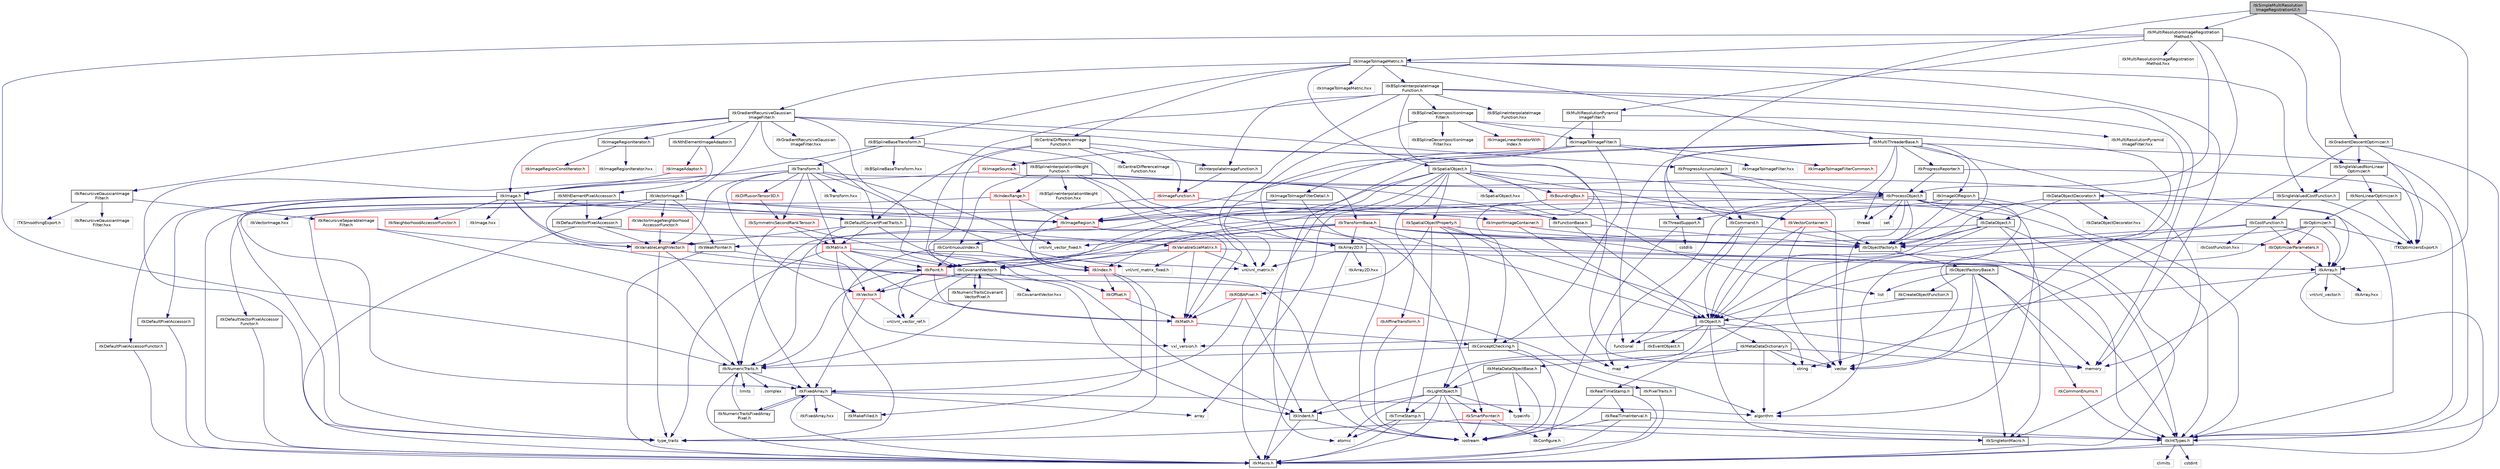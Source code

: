 digraph "itkSimpleMultiResolutionImageRegistrationUI.h"
{
 // LATEX_PDF_SIZE
  edge [fontname="Helvetica",fontsize="10",labelfontname="Helvetica",labelfontsize="10"];
  node [fontname="Helvetica",fontsize="10",shape=record];
  Node1 [label="itkSimpleMultiResolution\lImageRegistrationUI.h",height=0.2,width=0.4,color="black", fillcolor="grey75", style="filled", fontcolor="black",tooltip=" "];
  Node1 -> Node2 [color="midnightblue",fontsize="10",style="solid",fontname="Helvetica"];
  Node2 [label="itkMultiResolutionImageRegistration\lMethod.h",height=0.2,width=0.4,color="black", fillcolor="white", style="filled",URL="$itkMultiResolutionImageRegistrationMethod_8h.html",tooltip=" "];
  Node2 -> Node3 [color="midnightblue",fontsize="10",style="solid",fontname="Helvetica"];
  Node3 [label="itkProcessObject.h",height=0.2,width=0.4,color="black", fillcolor="white", style="filled",URL="$itkProcessObject_8h.html",tooltip=" "];
  Node3 -> Node4 [color="midnightblue",fontsize="10",style="solid",fontname="Helvetica"];
  Node4 [label="itkDataObject.h",height=0.2,width=0.4,color="black", fillcolor="white", style="filled",URL="$itkDataObject_8h.html",tooltip=" "];
  Node4 -> Node5 [color="midnightblue",fontsize="10",style="solid",fontname="Helvetica"];
  Node5 [label="itkObject.h",height=0.2,width=0.4,color="black", fillcolor="white", style="filled",URL="$itkObject_8h.html",tooltip=" "];
  Node5 -> Node6 [color="midnightblue",fontsize="10",style="solid",fontname="Helvetica"];
  Node6 [label="itkLightObject.h",height=0.2,width=0.4,color="black", fillcolor="white", style="filled",URL="$itkLightObject_8h.html",tooltip=" "];
  Node6 -> Node7 [color="midnightblue",fontsize="10",style="solid",fontname="Helvetica"];
  Node7 [label="itkMacro.h",height=0.2,width=0.4,color="black", fillcolor="white", style="filled",URL="$itkMacro_8h.html",tooltip=" "];
  Node6 -> Node8 [color="midnightblue",fontsize="10",style="solid",fontname="Helvetica"];
  Node8 [label="itkSmartPointer.h",height=0.2,width=0.4,color="red", fillcolor="white", style="filled",URL="$itkSmartPointer_8h.html",tooltip=" "];
  Node8 -> Node9 [color="midnightblue",fontsize="10",style="solid",fontname="Helvetica"];
  Node9 [label="iostream",height=0.2,width=0.4,color="grey75", fillcolor="white", style="filled",tooltip=" "];
  Node8 -> Node11 [color="midnightblue",fontsize="10",style="solid",fontname="Helvetica"];
  Node11 [label="type_traits",height=0.2,width=0.4,color="grey75", fillcolor="white", style="filled",tooltip=" "];
  Node8 -> Node12 [color="midnightblue",fontsize="10",style="solid",fontname="Helvetica"];
  Node12 [label="itkConfigure.h",height=0.2,width=0.4,color="grey75", fillcolor="white", style="filled",tooltip=" "];
  Node6 -> Node13 [color="midnightblue",fontsize="10",style="solid",fontname="Helvetica"];
  Node13 [label="itkTimeStamp.h",height=0.2,width=0.4,color="black", fillcolor="white", style="filled",URL="$itkTimeStamp_8h.html",tooltip=" "];
  Node13 -> Node7 [color="midnightblue",fontsize="10",style="solid",fontname="Helvetica"];
  Node13 -> Node14 [color="midnightblue",fontsize="10",style="solid",fontname="Helvetica"];
  Node14 [label="itkIntTypes.h",height=0.2,width=0.4,color="black", fillcolor="white", style="filled",URL="$itkIntTypes_8h.html",tooltip=" "];
  Node14 -> Node7 [color="midnightblue",fontsize="10",style="solid",fontname="Helvetica"];
  Node14 -> Node15 [color="midnightblue",fontsize="10",style="solid",fontname="Helvetica"];
  Node15 [label="cstdint",height=0.2,width=0.4,color="grey75", fillcolor="white", style="filled",tooltip=" "];
  Node14 -> Node16 [color="midnightblue",fontsize="10",style="solid",fontname="Helvetica"];
  Node16 [label="climits",height=0.2,width=0.4,color="grey75", fillcolor="white", style="filled",tooltip=" "];
  Node13 -> Node17 [color="midnightblue",fontsize="10",style="solid",fontname="Helvetica"];
  Node17 [label="atomic",height=0.2,width=0.4,color="grey75", fillcolor="white", style="filled",tooltip=" "];
  Node13 -> Node18 [color="midnightblue",fontsize="10",style="solid",fontname="Helvetica"];
  Node18 [label="itkSingletonMacro.h",height=0.2,width=0.4,color="black", fillcolor="white", style="filled",URL="$itkSingletonMacro_8h.html",tooltip=" "];
  Node6 -> Node19 [color="midnightblue",fontsize="10",style="solid",fontname="Helvetica"];
  Node19 [label="itkIndent.h",height=0.2,width=0.4,color="black", fillcolor="white", style="filled",URL="$itkIndent_8h.html",tooltip=" "];
  Node19 -> Node7 [color="midnightblue",fontsize="10",style="solid",fontname="Helvetica"];
  Node19 -> Node9 [color="midnightblue",fontsize="10",style="solid",fontname="Helvetica"];
  Node6 -> Node17 [color="midnightblue",fontsize="10",style="solid",fontname="Helvetica"];
  Node6 -> Node9 [color="midnightblue",fontsize="10",style="solid",fontname="Helvetica"];
  Node6 -> Node20 [color="midnightblue",fontsize="10",style="solid",fontname="Helvetica"];
  Node20 [label="typeinfo",height=0.2,width=0.4,color="grey75", fillcolor="white", style="filled",tooltip=" "];
  Node5 -> Node21 [color="midnightblue",fontsize="10",style="solid",fontname="Helvetica"];
  Node21 [label="itkEventObject.h",height=0.2,width=0.4,color="black", fillcolor="white", style="filled",URL="$itkEventObject_8h.html",tooltip=" "];
  Node21 -> Node19 [color="midnightblue",fontsize="10",style="solid",fontname="Helvetica"];
  Node5 -> Node22 [color="midnightblue",fontsize="10",style="solid",fontname="Helvetica"];
  Node22 [label="itkMetaDataDictionary.h",height=0.2,width=0.4,color="black", fillcolor="white", style="filled",URL="$itkMetaDataDictionary_8h.html",tooltip=" "];
  Node22 -> Node23 [color="midnightblue",fontsize="10",style="solid",fontname="Helvetica"];
  Node23 [label="itkMetaDataObjectBase.h",height=0.2,width=0.4,color="black", fillcolor="white", style="filled",URL="$itkMetaDataObjectBase_8h.html",tooltip=" "];
  Node23 -> Node6 [color="midnightblue",fontsize="10",style="solid",fontname="Helvetica"];
  Node23 -> Node20 [color="midnightblue",fontsize="10",style="solid",fontname="Helvetica"];
  Node23 -> Node9 [color="midnightblue",fontsize="10",style="solid",fontname="Helvetica"];
  Node22 -> Node24 [color="midnightblue",fontsize="10",style="solid",fontname="Helvetica"];
  Node24 [label="algorithm",height=0.2,width=0.4,color="grey75", fillcolor="white", style="filled",tooltip=" "];
  Node22 -> Node25 [color="midnightblue",fontsize="10",style="solid",fontname="Helvetica"];
  Node25 [label="vector",height=0.2,width=0.4,color="grey75", fillcolor="white", style="filled",tooltip=" "];
  Node22 -> Node26 [color="midnightblue",fontsize="10",style="solid",fontname="Helvetica"];
  Node26 [label="map",height=0.2,width=0.4,color="grey75", fillcolor="white", style="filled",tooltip=" "];
  Node22 -> Node27 [color="midnightblue",fontsize="10",style="solid",fontname="Helvetica"];
  Node27 [label="string",height=0.2,width=0.4,color="grey75", fillcolor="white", style="filled",tooltip=" "];
  Node22 -> Node28 [color="midnightblue",fontsize="10",style="solid",fontname="Helvetica"];
  Node28 [label="memory",height=0.2,width=0.4,color="grey75", fillcolor="white", style="filled",tooltip=" "];
  Node5 -> Node18 [color="midnightblue",fontsize="10",style="solid",fontname="Helvetica"];
  Node5 -> Node29 [color="midnightblue",fontsize="10",style="solid",fontname="Helvetica"];
  Node29 [label="functional",height=0.2,width=0.4,color="grey75", fillcolor="white", style="filled",tooltip=" "];
  Node5 -> Node28 [color="midnightblue",fontsize="10",style="solid",fontname="Helvetica"];
  Node4 -> Node7 [color="midnightblue",fontsize="10",style="solid",fontname="Helvetica"];
  Node4 -> Node18 [color="midnightblue",fontsize="10",style="solid",fontname="Helvetica"];
  Node4 -> Node30 [color="midnightblue",fontsize="10",style="solid",fontname="Helvetica"];
  Node30 [label="itkWeakPointer.h",height=0.2,width=0.4,color="black", fillcolor="white", style="filled",URL="$itkWeakPointer_8h.html",tooltip=" "];
  Node30 -> Node7 [color="midnightblue",fontsize="10",style="solid",fontname="Helvetica"];
  Node30 -> Node9 [color="midnightblue",fontsize="10",style="solid",fontname="Helvetica"];
  Node4 -> Node31 [color="midnightblue",fontsize="10",style="solid",fontname="Helvetica"];
  Node31 [label="itkRealTimeStamp.h",height=0.2,width=0.4,color="black", fillcolor="white", style="filled",URL="$itkRealTimeStamp_8h.html",tooltip=" "];
  Node31 -> Node32 [color="midnightblue",fontsize="10",style="solid",fontname="Helvetica"];
  Node32 [label="itkRealTimeInterval.h",height=0.2,width=0.4,color="black", fillcolor="white", style="filled",URL="$itkRealTimeInterval_8h.html",tooltip=" "];
  Node32 -> Node14 [color="midnightblue",fontsize="10",style="solid",fontname="Helvetica"];
  Node32 -> Node7 [color="midnightblue",fontsize="10",style="solid",fontname="Helvetica"];
  Node32 -> Node9 [color="midnightblue",fontsize="10",style="solid",fontname="Helvetica"];
  Node31 -> Node7 [color="midnightblue",fontsize="10",style="solid",fontname="Helvetica"];
  Node31 -> Node9 [color="midnightblue",fontsize="10",style="solid",fontname="Helvetica"];
  Node4 -> Node33 [color="midnightblue",fontsize="10",style="solid",fontname="Helvetica"];
  Node33 [label="itkObjectFactory.h",height=0.2,width=0.4,color="black", fillcolor="white", style="filled",URL="$itkObjectFactory_8h.html",tooltip=" "];
  Node33 -> Node34 [color="midnightblue",fontsize="10",style="solid",fontname="Helvetica"];
  Node34 [label="itkObjectFactoryBase.h",height=0.2,width=0.4,color="black", fillcolor="white", style="filled",URL="$itkObjectFactoryBase_8h.html",tooltip=" "];
  Node34 -> Node35 [color="midnightblue",fontsize="10",style="solid",fontname="Helvetica"];
  Node35 [label="itkCreateObjectFunction.h",height=0.2,width=0.4,color="black", fillcolor="white", style="filled",URL="$itkCreateObjectFunction_8h.html",tooltip=" "];
  Node35 -> Node5 [color="midnightblue",fontsize="10",style="solid",fontname="Helvetica"];
  Node34 -> Node18 [color="midnightblue",fontsize="10",style="solid",fontname="Helvetica"];
  Node34 -> Node36 [color="midnightblue",fontsize="10",style="solid",fontname="Helvetica"];
  Node36 [label="itkCommonEnums.h",height=0.2,width=0.4,color="red", fillcolor="white", style="filled",URL="$itkCommonEnums_8h.html",tooltip=" "];
  Node36 -> Node14 [color="midnightblue",fontsize="10",style="solid",fontname="Helvetica"];
  Node34 -> Node38 [color="midnightblue",fontsize="10",style="solid",fontname="Helvetica"];
  Node38 [label="list",height=0.2,width=0.4,color="grey75", fillcolor="white", style="filled",tooltip=" "];
  Node34 -> Node28 [color="midnightblue",fontsize="10",style="solid",fontname="Helvetica"];
  Node34 -> Node25 [color="midnightblue",fontsize="10",style="solid",fontname="Helvetica"];
  Node3 -> Node33 [color="midnightblue",fontsize="10",style="solid",fontname="Helvetica"];
  Node3 -> Node39 [color="midnightblue",fontsize="10",style="solid",fontname="Helvetica"];
  Node39 [label="itkNumericTraits.h",height=0.2,width=0.4,color="black", fillcolor="white", style="filled",URL="$itkNumericTraits_8h.html",tooltip=" "];
  Node39 -> Node7 [color="midnightblue",fontsize="10",style="solid",fontname="Helvetica"];
  Node39 -> Node40 [color="midnightblue",fontsize="10",style="solid",fontname="Helvetica"];
  Node40 [label="limits",height=0.2,width=0.4,color="grey75", fillcolor="white", style="filled",tooltip=" "];
  Node39 -> Node41 [color="midnightblue",fontsize="10",style="solid",fontname="Helvetica"];
  Node41 [label="complex",height=0.2,width=0.4,color="grey75", fillcolor="white", style="filled",tooltip=" "];
  Node39 -> Node42 [color="midnightblue",fontsize="10",style="solid",fontname="Helvetica"];
  Node42 [label="itkFixedArray.h",height=0.2,width=0.4,color="black", fillcolor="white", style="filled",URL="$itkFixedArray_8h.html",tooltip=" "];
  Node42 -> Node7 [color="midnightblue",fontsize="10",style="solid",fontname="Helvetica"];
  Node42 -> Node43 [color="midnightblue",fontsize="10",style="solid",fontname="Helvetica"];
  Node43 [label="itkMakeFilled.h",height=0.2,width=0.4,color="black", fillcolor="white", style="filled",URL="$itkMakeFilled_8h.html",tooltip=" "];
  Node42 -> Node24 [color="midnightblue",fontsize="10",style="solid",fontname="Helvetica"];
  Node42 -> Node44 [color="midnightblue",fontsize="10",style="solid",fontname="Helvetica"];
  Node44 [label="array",height=0.2,width=0.4,color="grey75", fillcolor="white", style="filled",tooltip=" "];
  Node42 -> Node45 [color="midnightblue",fontsize="10",style="solid",fontname="Helvetica"];
  Node45 [label="itkFixedArray.hxx",height=0.2,width=0.4,color="grey75", fillcolor="white", style="filled",tooltip=" "];
  Node42 -> Node46 [color="midnightblue",fontsize="10",style="solid",fontname="Helvetica"];
  Node46 [label="itkNumericTraitsFixedArray\lPixel.h",height=0.2,width=0.4,color="black", fillcolor="white", style="filled",URL="$itkNumericTraitsFixedArrayPixel_8h.html",tooltip=" "];
  Node46 -> Node39 [color="midnightblue",fontsize="10",style="solid",fontname="Helvetica"];
  Node46 -> Node42 [color="midnightblue",fontsize="10",style="solid",fontname="Helvetica"];
  Node3 -> Node47 [color="midnightblue",fontsize="10",style="solid",fontname="Helvetica"];
  Node47 [label="itkThreadSupport.h",height=0.2,width=0.4,color="black", fillcolor="white", style="filled",URL="$itkThreadSupport_8h.html",tooltip=" "];
  Node47 -> Node48 [color="midnightblue",fontsize="10",style="solid",fontname="Helvetica"];
  Node48 [label="cstdlib",height=0.2,width=0.4,color="grey75", fillcolor="white", style="filled",tooltip=" "];
  Node47 -> Node12 [color="midnightblue",fontsize="10",style="solid",fontname="Helvetica"];
  Node3 -> Node14 [color="midnightblue",fontsize="10",style="solid",fontname="Helvetica"];
  Node3 -> Node25 [color="midnightblue",fontsize="10",style="solid",fontname="Helvetica"];
  Node3 -> Node26 [color="midnightblue",fontsize="10",style="solid",fontname="Helvetica"];
  Node3 -> Node49 [color="midnightblue",fontsize="10",style="solid",fontname="Helvetica"];
  Node49 [label="set",height=0.2,width=0.4,color="grey75", fillcolor="white", style="filled",tooltip=" "];
  Node3 -> Node24 [color="midnightblue",fontsize="10",style="solid",fontname="Helvetica"];
  Node3 -> Node50 [color="midnightblue",fontsize="10",style="solid",fontname="Helvetica"];
  Node50 [label="thread",height=0.2,width=0.4,color="grey75", fillcolor="white", style="filled",tooltip=" "];
  Node2 -> Node51 [color="midnightblue",fontsize="10",style="solid",fontname="Helvetica"];
  Node51 [label="itkImageToImageMetric.h",height=0.2,width=0.4,color="black", fillcolor="white", style="filled",URL="$itkImageToImageMetric_8h.html",tooltip=" "];
  Node51 -> Node52 [color="midnightblue",fontsize="10",style="solid",fontname="Helvetica"];
  Node52 [label="itkBSplineBaseTransform.h",height=0.2,width=0.4,color="black", fillcolor="white", style="filled",URL="$itkBSplineBaseTransform_8h.html",tooltip=" "];
  Node52 -> Node9 [color="midnightblue",fontsize="10",style="solid",fontname="Helvetica"];
  Node52 -> Node53 [color="midnightblue",fontsize="10",style="solid",fontname="Helvetica"];
  Node53 [label="itkTransform.h",height=0.2,width=0.4,color="black", fillcolor="white", style="filled",URL="$itkTransform_8h.html",tooltip=" "];
  Node53 -> Node11 [color="midnightblue",fontsize="10",style="solid",fontname="Helvetica"];
  Node53 -> Node54 [color="midnightblue",fontsize="10",style="solid",fontname="Helvetica"];
  Node54 [label="itkTransformBase.h",height=0.2,width=0.4,color="red", fillcolor="white", style="filled",URL="$itkTransformBase_8h.html",tooltip=" "];
  Node54 -> Node5 [color="midnightblue",fontsize="10",style="solid",fontname="Helvetica"];
  Node54 -> Node56 [color="midnightblue",fontsize="10",style="solid",fontname="Helvetica"];
  Node56 [label="itkPoint.h",height=0.2,width=0.4,color="red", fillcolor="white", style="filled",URL="$itkPoint_8h.html",tooltip=" "];
  Node56 -> Node39 [color="midnightblue",fontsize="10",style="solid",fontname="Helvetica"];
  Node56 -> Node57 [color="midnightblue",fontsize="10",style="solid",fontname="Helvetica"];
  Node57 [label="itkVector.h",height=0.2,width=0.4,color="red", fillcolor="white", style="filled",URL="$itkVector_8h.html",tooltip=" "];
  Node57 -> Node42 [color="midnightblue",fontsize="10",style="solid",fontname="Helvetica"];
  Node57 -> Node58 [color="midnightblue",fontsize="10",style="solid",fontname="Helvetica"];
  Node58 [label="vnl/vnl_vector_ref.h",height=0.2,width=0.4,color="grey75", fillcolor="white", style="filled",tooltip=" "];
  Node56 -> Node58 [color="midnightblue",fontsize="10",style="solid",fontname="Helvetica"];
  Node56 -> Node60 [color="midnightblue",fontsize="10",style="solid",fontname="Helvetica"];
  Node60 [label="itkMath.h",height=0.2,width=0.4,color="red", fillcolor="white", style="filled",URL="$itkMath_8h.html",tooltip=" "];
  Node60 -> Node64 [color="midnightblue",fontsize="10",style="solid",fontname="Helvetica"];
  Node64 [label="itkConceptChecking.h",height=0.2,width=0.4,color="black", fillcolor="white", style="filled",URL="$itkConceptChecking_8h.html",tooltip=" "];
  Node64 -> Node65 [color="midnightblue",fontsize="10",style="solid",fontname="Helvetica"];
  Node65 [label="itkPixelTraits.h",height=0.2,width=0.4,color="black", fillcolor="white", style="filled",URL="$itkPixelTraits_8h.html",tooltip=" "];
  Node65 -> Node7 [color="midnightblue",fontsize="10",style="solid",fontname="Helvetica"];
  Node64 -> Node39 [color="midnightblue",fontsize="10",style="solid",fontname="Helvetica"];
  Node64 -> Node9 [color="midnightblue",fontsize="10",style="solid",fontname="Helvetica"];
  Node60 -> Node67 [color="midnightblue",fontsize="10",style="solid",fontname="Helvetica"];
  Node67 [label="vxl_version.h",height=0.2,width=0.4,color="grey75", fillcolor="white", style="filled",tooltip=" "];
  Node54 -> Node69 [color="midnightblue",fontsize="10",style="solid",fontname="Helvetica"];
  Node69 [label="itkCovariantVector.h",height=0.2,width=0.4,color="black", fillcolor="white", style="filled",URL="$itkCovariantVector_8h.html",tooltip=" "];
  Node69 -> Node19 [color="midnightblue",fontsize="10",style="solid",fontname="Helvetica"];
  Node69 -> Node57 [color="midnightblue",fontsize="10",style="solid",fontname="Helvetica"];
  Node69 -> Node58 [color="midnightblue",fontsize="10",style="solid",fontname="Helvetica"];
  Node69 -> Node70 [color="midnightblue",fontsize="10",style="solid",fontname="Helvetica"];
  Node70 [label="itkNumericTraitsCovariant\lVectorPixel.h",height=0.2,width=0.4,color="black", fillcolor="white", style="filled",URL="$itkNumericTraitsCovariantVectorPixel_8h.html",tooltip=" "];
  Node70 -> Node39 [color="midnightblue",fontsize="10",style="solid",fontname="Helvetica"];
  Node70 -> Node69 [color="midnightblue",fontsize="10",style="solid",fontname="Helvetica"];
  Node69 -> Node71 [color="midnightblue",fontsize="10",style="solid",fontname="Helvetica"];
  Node71 [label="itkCovariantVector.hxx",height=0.2,width=0.4,color="grey75", fillcolor="white", style="filled",tooltip=" "];
  Node54 -> Node72 [color="midnightblue",fontsize="10",style="solid",fontname="Helvetica"];
  Node72 [label="vnl/vnl_vector_fixed.h",height=0.2,width=0.4,color="grey75", fillcolor="white", style="filled",tooltip=" "];
  Node54 -> Node73 [color="midnightblue",fontsize="10",style="solid",fontname="Helvetica"];
  Node73 [label="itkArray2D.h",height=0.2,width=0.4,color="black", fillcolor="white", style="filled",URL="$itkArray2D_8h.html",tooltip=" "];
  Node73 -> Node7 [color="midnightblue",fontsize="10",style="solid",fontname="Helvetica"];
  Node73 -> Node14 [color="midnightblue",fontsize="10",style="solid",fontname="Helvetica"];
  Node73 -> Node74 [color="midnightblue",fontsize="10",style="solid",fontname="Helvetica"];
  Node74 [label="vnl/vnl_matrix.h",height=0.2,width=0.4,color="grey75", fillcolor="white", style="filled",tooltip=" "];
  Node73 -> Node75 [color="midnightblue",fontsize="10",style="solid",fontname="Helvetica"];
  Node75 [label="itkArray2D.hxx",height=0.2,width=0.4,color="grey75", fillcolor="white", style="filled",tooltip=" "];
  Node54 -> Node76 [color="midnightblue",fontsize="10",style="solid",fontname="Helvetica"];
  Node76 [label="itkOptimizerParameters.h",height=0.2,width=0.4,color="red", fillcolor="white", style="filled",URL="$itkOptimizerParameters_8h.html",tooltip=" "];
  Node76 -> Node77 [color="midnightblue",fontsize="10",style="solid",fontname="Helvetica"];
  Node77 [label="itkArray.h",height=0.2,width=0.4,color="black", fillcolor="white", style="filled",URL="$itkArray_8h.html",tooltip=" "];
  Node77 -> Node7 [color="midnightblue",fontsize="10",style="solid",fontname="Helvetica"];
  Node77 -> Node67 [color="midnightblue",fontsize="10",style="solid",fontname="Helvetica"];
  Node77 -> Node78 [color="midnightblue",fontsize="10",style="solid",fontname="Helvetica"];
  Node78 [label="vnl/vnl_vector.h",height=0.2,width=0.4,color="grey75", fillcolor="white", style="filled",tooltip=" "];
  Node77 -> Node79 [color="midnightblue",fontsize="10",style="solid",fontname="Helvetica"];
  Node79 [label="itkArray.hxx",height=0.2,width=0.4,color="grey75", fillcolor="white", style="filled",tooltip=" "];
  Node76 -> Node28 [color="midnightblue",fontsize="10",style="solid",fontname="Helvetica"];
  Node54 -> Node33 [color="midnightblue",fontsize="10",style="solid",fontname="Helvetica"];
  Node54 -> Node14 [color="midnightblue",fontsize="10",style="solid",fontname="Helvetica"];
  Node53 -> Node57 [color="midnightblue",fontsize="10",style="solid",fontname="Helvetica"];
  Node53 -> Node81 [color="midnightblue",fontsize="10",style="solid",fontname="Helvetica"];
  Node81 [label="itkSymmetricSecondRankTensor.h",height=0.2,width=0.4,color="red", fillcolor="white", style="filled",URL="$itkSymmetricSecondRankTensor_8h.html",tooltip=" "];
  Node81 -> Node19 [color="midnightblue",fontsize="10",style="solid",fontname="Helvetica"];
  Node81 -> Node42 [color="midnightblue",fontsize="10",style="solid",fontname="Helvetica"];
  Node81 -> Node82 [color="midnightblue",fontsize="10",style="solid",fontname="Helvetica"];
  Node82 [label="itkMatrix.h",height=0.2,width=0.4,color="red", fillcolor="white", style="filled",URL="$itkMatrix_8h.html",tooltip=" "];
  Node82 -> Node56 [color="midnightblue",fontsize="10",style="solid",fontname="Helvetica"];
  Node82 -> Node69 [color="midnightblue",fontsize="10",style="solid",fontname="Helvetica"];
  Node82 -> Node67 [color="midnightblue",fontsize="10",style="solid",fontname="Helvetica"];
  Node82 -> Node74 [color="midnightblue",fontsize="10",style="solid",fontname="Helvetica"];
  Node82 -> Node60 [color="midnightblue",fontsize="10",style="solid",fontname="Helvetica"];
  Node82 -> Node11 [color="midnightblue",fontsize="10",style="solid",fontname="Helvetica"];
  Node53 -> Node96 [color="midnightblue",fontsize="10",style="solid",fontname="Helvetica"];
  Node96 [label="itkDiffusionTensor3D.h",height=0.2,width=0.4,color="red", fillcolor="white", style="filled",URL="$itkDiffusionTensor3D_8h.html",tooltip=" "];
  Node96 -> Node81 [color="midnightblue",fontsize="10",style="solid",fontname="Helvetica"];
  Node53 -> Node99 [color="midnightblue",fontsize="10",style="solid",fontname="Helvetica"];
  Node99 [label="itkVariableLengthVector.h",height=0.2,width=0.4,color="red", fillcolor="white", style="filled",URL="$itkVariableLengthVector_8h.html",tooltip=" "];
  Node99 -> Node24 [color="midnightblue",fontsize="10",style="solid",fontname="Helvetica"];
  Node99 -> Node11 [color="midnightblue",fontsize="10",style="solid",fontname="Helvetica"];
  Node99 -> Node39 [color="midnightblue",fontsize="10",style="solid",fontname="Helvetica"];
  Node53 -> Node72 [color="midnightblue",fontsize="10",style="solid",fontname="Helvetica"];
  Node53 -> Node92 [color="midnightblue",fontsize="10",style="solid",fontname="Helvetica"];
  Node92 [label="vnl/vnl_matrix_fixed.h",height=0.2,width=0.4,color="grey75", fillcolor="white", style="filled",tooltip=" "];
  Node53 -> Node82 [color="midnightblue",fontsize="10",style="solid",fontname="Helvetica"];
  Node53 -> Node107 [color="midnightblue",fontsize="10",style="solid",fontname="Helvetica"];
  Node107 [label="itkTransform.hxx",height=0.2,width=0.4,color="grey75", fillcolor="white", style="filled",tooltip=" "];
  Node52 -> Node108 [color="midnightblue",fontsize="10",style="solid",fontname="Helvetica"];
  Node108 [label="itkImage.h",height=0.2,width=0.4,color="black", fillcolor="white", style="filled",URL="$itkImage_8h.html",tooltip=" "];
  Node108 -> Node109 [color="midnightblue",fontsize="10",style="solid",fontname="Helvetica"];
  Node109 [label="itkImageRegion.h",height=0.2,width=0.4,color="red", fillcolor="white", style="filled",URL="$itkImageRegion_8h.html",tooltip=" "];
  Node109 -> Node113 [color="midnightblue",fontsize="10",style="solid",fontname="Helvetica"];
  Node113 [label="itkContinuousIndex.h",height=0.2,width=0.4,color="black", fillcolor="white", style="filled",URL="$itkContinuousIndex_8h.html",tooltip=" "];
  Node113 -> Node56 [color="midnightblue",fontsize="10",style="solid",fontname="Helvetica"];
  Node113 -> Node114 [color="midnightblue",fontsize="10",style="solid",fontname="Helvetica"];
  Node114 [label="itkIndex.h",height=0.2,width=0.4,color="red", fillcolor="white", style="filled",URL="$itkIndex_8h.html",tooltip=" "];
  Node114 -> Node43 [color="midnightblue",fontsize="10",style="solid",fontname="Helvetica"];
  Node114 -> Node115 [color="midnightblue",fontsize="10",style="solid",fontname="Helvetica"];
  Node115 [label="itkOffset.h",height=0.2,width=0.4,color="red", fillcolor="white", style="filled",URL="$itkOffset_8h.html",tooltip=" "];
  Node115 -> Node60 [color="midnightblue",fontsize="10",style="solid",fontname="Helvetica"];
  Node114 -> Node11 [color="midnightblue",fontsize="10",style="solid",fontname="Helvetica"];
  Node113 -> Node11 [color="midnightblue",fontsize="10",style="solid",fontname="Helvetica"];
  Node109 -> Node60 [color="midnightblue",fontsize="10",style="solid",fontname="Helvetica"];
  Node108 -> Node117 [color="midnightblue",fontsize="10",style="solid",fontname="Helvetica"];
  Node117 [label="itkImportImageContainer.h",height=0.2,width=0.4,color="red", fillcolor="white", style="filled",URL="$itkImportImageContainer_8h.html",tooltip=" "];
  Node117 -> Node5 [color="midnightblue",fontsize="10",style="solid",fontname="Helvetica"];
  Node117 -> Node33 [color="midnightblue",fontsize="10",style="solid",fontname="Helvetica"];
  Node108 -> Node119 [color="midnightblue",fontsize="10",style="solid",fontname="Helvetica"];
  Node119 [label="itkDefaultPixelAccessor.h",height=0.2,width=0.4,color="black", fillcolor="white", style="filled",URL="$itkDefaultPixelAccessor_8h.html",tooltip=" "];
  Node119 -> Node7 [color="midnightblue",fontsize="10",style="solid",fontname="Helvetica"];
  Node108 -> Node120 [color="midnightblue",fontsize="10",style="solid",fontname="Helvetica"];
  Node120 [label="itkDefaultPixelAccessorFunctor.h",height=0.2,width=0.4,color="black", fillcolor="white", style="filled",URL="$itkDefaultPixelAccessorFunctor_8h.html",tooltip=" "];
  Node120 -> Node7 [color="midnightblue",fontsize="10",style="solid",fontname="Helvetica"];
  Node108 -> Node56 [color="midnightblue",fontsize="10",style="solid",fontname="Helvetica"];
  Node108 -> Node42 [color="midnightblue",fontsize="10",style="solid",fontname="Helvetica"];
  Node108 -> Node30 [color="midnightblue",fontsize="10",style="solid",fontname="Helvetica"];
  Node108 -> Node121 [color="midnightblue",fontsize="10",style="solid",fontname="Helvetica"];
  Node121 [label="itkNeighborhoodAccessorFunctor.h",height=0.2,width=0.4,color="red", fillcolor="white", style="filled",URL="$itkNeighborhoodAccessorFunctor_8h.html",tooltip=" "];
  Node108 -> Node11 [color="midnightblue",fontsize="10",style="solid",fontname="Helvetica"];
  Node108 -> Node133 [color="midnightblue",fontsize="10",style="solid",fontname="Helvetica"];
  Node133 [label="itkImage.hxx",height=0.2,width=0.4,color="grey75", fillcolor="white", style="filled",tooltip=" "];
  Node52 -> Node134 [color="midnightblue",fontsize="10",style="solid",fontname="Helvetica"];
  Node134 [label="itkBSplineInterpolationWeight\lFunction.h",height=0.2,width=0.4,color="black", fillcolor="white", style="filled",URL="$itkBSplineInterpolationWeightFunction_8h.html",tooltip=" "];
  Node134 -> Node135 [color="midnightblue",fontsize="10",style="solid",fontname="Helvetica"];
  Node135 [label="itkFunctionBase.h",height=0.2,width=0.4,color="black", fillcolor="white", style="filled",URL="$itkFunctionBase_8h.html",tooltip=" "];
  Node135 -> Node5 [color="midnightblue",fontsize="10",style="solid",fontname="Helvetica"];
  Node135 -> Node33 [color="midnightblue",fontsize="10",style="solid",fontname="Helvetica"];
  Node134 -> Node113 [color="midnightblue",fontsize="10",style="solid",fontname="Helvetica"];
  Node134 -> Node77 [color="midnightblue",fontsize="10",style="solid",fontname="Helvetica"];
  Node134 -> Node73 [color="midnightblue",fontsize="10",style="solid",fontname="Helvetica"];
  Node134 -> Node136 [color="midnightblue",fontsize="10",style="solid",fontname="Helvetica"];
  Node136 [label="itkIndexRange.h",height=0.2,width=0.4,color="red", fillcolor="white", style="filled",URL="$itkIndexRange_8h.html",tooltip=" "];
  Node136 -> Node11 [color="midnightblue",fontsize="10",style="solid",fontname="Helvetica"];
  Node136 -> Node109 [color="midnightblue",fontsize="10",style="solid",fontname="Helvetica"];
  Node136 -> Node114 [color="midnightblue",fontsize="10",style="solid",fontname="Helvetica"];
  Node134 -> Node60 [color="midnightblue",fontsize="10",style="solid",fontname="Helvetica"];
  Node134 -> Node138 [color="midnightblue",fontsize="10",style="solid",fontname="Helvetica"];
  Node138 [label="itkBSplineInterpolationWeight\lFunction.hxx",height=0.2,width=0.4,color="grey75", fillcolor="white", style="filled",tooltip=" "];
  Node52 -> Node139 [color="midnightblue",fontsize="10",style="solid",fontname="Helvetica"];
  Node139 [label="itkBSplineBaseTransform.hxx",height=0.2,width=0.4,color="grey75", fillcolor="white", style="filled",tooltip=" "];
  Node51 -> Node140 [color="midnightblue",fontsize="10",style="solid",fontname="Helvetica"];
  Node140 [label="itkBSplineInterpolateImage\lFunction.h",height=0.2,width=0.4,color="black", fillcolor="white", style="filled",URL="$itkBSplineInterpolateImageFunction_8h.html",tooltip=" "];
  Node140 -> Node141 [color="midnightblue",fontsize="10",style="solid",fontname="Helvetica"];
  Node141 [label="itkInterpolateImageFunction.h",height=0.2,width=0.4,color="black", fillcolor="white", style="filled",URL="$itkInterpolateImageFunction_8h.html",tooltip=" "];
  Node141 -> Node142 [color="midnightblue",fontsize="10",style="solid",fontname="Helvetica"];
  Node142 [label="itkImageFunction.h",height=0.2,width=0.4,color="red", fillcolor="white", style="filled",URL="$itkImageFunction_8h.html",tooltip=" "];
  Node142 -> Node135 [color="midnightblue",fontsize="10",style="solid",fontname="Helvetica"];
  Node142 -> Node114 [color="midnightblue",fontsize="10",style="solid",fontname="Helvetica"];
  Node140 -> Node74 [color="midnightblue",fontsize="10",style="solid",fontname="Helvetica"];
  Node140 -> Node144 [color="midnightblue",fontsize="10",style="solid",fontname="Helvetica"];
  Node144 [label="itkBSplineDecompositionImage\lFilter.h",height=0.2,width=0.4,color="black", fillcolor="white", style="filled",URL="$itkBSplineDecompositionImageFilter_8h.html",tooltip=" "];
  Node144 -> Node25 [color="midnightblue",fontsize="10",style="solid",fontname="Helvetica"];
  Node144 -> Node145 [color="midnightblue",fontsize="10",style="solid",fontname="Helvetica"];
  Node145 [label="itkImageLinearIteratorWith\lIndex.h",height=0.2,width=0.4,color="red", fillcolor="white", style="filled",URL="$itkImageLinearIteratorWithIndex_8h.html",tooltip=" "];
  Node144 -> Node74 [color="midnightblue",fontsize="10",style="solid",fontname="Helvetica"];
  Node144 -> Node153 [color="midnightblue",fontsize="10",style="solid",fontname="Helvetica"];
  Node153 [label="itkImageToImageFilter.h",height=0.2,width=0.4,color="black", fillcolor="white", style="filled",URL="$itkImageToImageFilter_8h.html",tooltip=" "];
  Node153 -> Node154 [color="midnightblue",fontsize="10",style="solid",fontname="Helvetica"];
  Node154 [label="itkImageSource.h",height=0.2,width=0.4,color="red", fillcolor="white", style="filled",URL="$itkImageSource_8h.html",tooltip=" "];
  Node154 -> Node3 [color="midnightblue",fontsize="10",style="solid",fontname="Helvetica"];
  Node154 -> Node108 [color="midnightblue",fontsize="10",style="solid",fontname="Helvetica"];
  Node153 -> Node64 [color="midnightblue",fontsize="10",style="solid",fontname="Helvetica"];
  Node153 -> Node160 [color="midnightblue",fontsize="10",style="solid",fontname="Helvetica"];
  Node160 [label="itkImageToImageFilterDetail.h",height=0.2,width=0.4,color="black", fillcolor="white", style="filled",URL="$itkImageToImageFilterDetail_8h.html",tooltip=" "];
  Node160 -> Node109 [color="midnightblue",fontsize="10",style="solid",fontname="Helvetica"];
  Node160 -> Node8 [color="midnightblue",fontsize="10",style="solid",fontname="Helvetica"];
  Node153 -> Node161 [color="midnightblue",fontsize="10",style="solid",fontname="Helvetica"];
  Node161 [label="itkImageToImageFilterCommon.h",height=0.2,width=0.4,color="red", fillcolor="white", style="filled",URL="$itkImageToImageFilterCommon_8h.html",tooltip=" "];
  Node153 -> Node162 [color="midnightblue",fontsize="10",style="solid",fontname="Helvetica"];
  Node162 [label="itkImageToImageFilter.hxx",height=0.2,width=0.4,color="grey75", fillcolor="white", style="filled",tooltip=" "];
  Node144 -> Node163 [color="midnightblue",fontsize="10",style="solid",fontname="Helvetica"];
  Node163 [label="itkBSplineDecompositionImage\lFilter.hxx",height=0.2,width=0.4,color="grey75", fillcolor="white", style="filled",tooltip=" "];
  Node140 -> Node64 [color="midnightblue",fontsize="10",style="solid",fontname="Helvetica"];
  Node140 -> Node69 [color="midnightblue",fontsize="10",style="solid",fontname="Helvetica"];
  Node140 -> Node28 [color="midnightblue",fontsize="10",style="solid",fontname="Helvetica"];
  Node140 -> Node25 [color="midnightblue",fontsize="10",style="solid",fontname="Helvetica"];
  Node140 -> Node164 [color="midnightblue",fontsize="10",style="solid",fontname="Helvetica"];
  Node164 [label="itkBSplineInterpolateImage\lFunction.hxx",height=0.2,width=0.4,color="grey75", fillcolor="white", style="filled",tooltip=" "];
  Node51 -> Node165 [color="midnightblue",fontsize="10",style="solid",fontname="Helvetica"];
  Node165 [label="itkSingleValuedCostFunction.h",height=0.2,width=0.4,color="black", fillcolor="white", style="filled",URL="$itkSingleValuedCostFunction_8h.html",tooltip=" "];
  Node165 -> Node166 [color="midnightblue",fontsize="10",style="solid",fontname="Helvetica"];
  Node166 [label="itkCostFunction.h",height=0.2,width=0.4,color="black", fillcolor="white", style="filled",URL="$itkCostFunction_8h.html",tooltip=" "];
  Node166 -> Node5 [color="midnightblue",fontsize="10",style="solid",fontname="Helvetica"];
  Node166 -> Node33 [color="midnightblue",fontsize="10",style="solid",fontname="Helvetica"];
  Node166 -> Node77 [color="midnightblue",fontsize="10",style="solid",fontname="Helvetica"];
  Node166 -> Node76 [color="midnightblue",fontsize="10",style="solid",fontname="Helvetica"];
  Node166 -> Node167 [color="midnightblue",fontsize="10",style="solid",fontname="Helvetica"];
  Node167 [label="itkCostFunction.hxx",height=0.2,width=0.4,color="grey75", fillcolor="white", style="filled",tooltip=" "];
  Node165 -> Node39 [color="midnightblue",fontsize="10",style="solid",fontname="Helvetica"];
  Node165 -> Node168 [color="midnightblue",fontsize="10",style="solid",fontname="Helvetica"];
  Node168 [label="ITKOptimizersExport.h",height=0.2,width=0.4,color="grey75", fillcolor="white", style="filled",tooltip=" "];
  Node51 -> Node169 [color="midnightblue",fontsize="10",style="solid",fontname="Helvetica"];
  Node169 [label="itkGradientRecursiveGaussian\lImageFilter.h",height=0.2,width=0.4,color="black", fillcolor="white", style="filled",URL="$itkGradientRecursiveGaussianImageFilter_8h.html",tooltip=" "];
  Node169 -> Node170 [color="midnightblue",fontsize="10",style="solid",fontname="Helvetica"];
  Node170 [label="itkRecursiveGaussianImage\lFilter.h",height=0.2,width=0.4,color="black", fillcolor="white", style="filled",URL="$itkRecursiveGaussianImageFilter_8h.html",tooltip=" "];
  Node170 -> Node171 [color="midnightblue",fontsize="10",style="solid",fontname="Helvetica"];
  Node171 [label="itkRecursiveSeparableImage\lFilter.h",height=0.2,width=0.4,color="red", fillcolor="white", style="filled",URL="$itkRecursiveSeparableImageFilter_8h.html",tooltip=" "];
  Node171 -> Node39 [color="midnightblue",fontsize="10",style="solid",fontname="Helvetica"];
  Node171 -> Node99 [color="midnightblue",fontsize="10",style="solid",fontname="Helvetica"];
  Node170 -> Node175 [color="midnightblue",fontsize="10",style="solid",fontname="Helvetica"];
  Node175 [label="ITKSmoothingExport.h",height=0.2,width=0.4,color="grey75", fillcolor="white", style="filled",tooltip=" "];
  Node170 -> Node176 [color="midnightblue",fontsize="10",style="solid",fontname="Helvetica"];
  Node176 [label="itkRecursiveGaussianImage\lFilter.hxx",height=0.2,width=0.4,color="grey75", fillcolor="white", style="filled",tooltip=" "];
  Node169 -> Node177 [color="midnightblue",fontsize="10",style="solid",fontname="Helvetica"];
  Node177 [label="itkNthElementImageAdaptor.h",height=0.2,width=0.4,color="black", fillcolor="white", style="filled",URL="$itkNthElementImageAdaptor_8h.html",tooltip=" "];
  Node177 -> Node178 [color="midnightblue",fontsize="10",style="solid",fontname="Helvetica"];
  Node178 [label="itkImageAdaptor.h",height=0.2,width=0.4,color="red", fillcolor="white", style="filled",URL="$itkImageAdaptor_8h.html",tooltip=" "];
  Node178 -> Node108 [color="midnightblue",fontsize="10",style="solid",fontname="Helvetica"];
  Node177 -> Node180 [color="midnightblue",fontsize="10",style="solid",fontname="Helvetica"];
  Node180 [label="itkNthElementPixelAccessor.h",height=0.2,width=0.4,color="black", fillcolor="white", style="filled",URL="$itkNthElementPixelAccessor_8h.html",tooltip=" "];
  Node180 -> Node7 [color="midnightblue",fontsize="10",style="solid",fontname="Helvetica"];
  Node180 -> Node181 [color="midnightblue",fontsize="10",style="solid",fontname="Helvetica"];
  Node181 [label="itkDefaultConvertPixelTraits.h",height=0.2,width=0.4,color="black", fillcolor="white", style="filled",URL="$itkDefaultConvertPixelTraits_8h.html",tooltip=" "];
  Node181 -> Node115 [color="midnightblue",fontsize="10",style="solid",fontname="Helvetica"];
  Node181 -> Node57 [color="midnightblue",fontsize="10",style="solid",fontname="Helvetica"];
  Node181 -> Node82 [color="midnightblue",fontsize="10",style="solid",fontname="Helvetica"];
  Node181 -> Node99 [color="midnightblue",fontsize="10",style="solid",fontname="Helvetica"];
  Node181 -> Node182 [color="midnightblue",fontsize="10",style="solid",fontname="Helvetica"];
  Node182 [label="itkVariableSizeMatrix.h",height=0.2,width=0.4,color="red", fillcolor="white", style="filled",URL="$itkVariableSizeMatrix_8h.html",tooltip=" "];
  Node182 -> Node56 [color="midnightblue",fontsize="10",style="solid",fontname="Helvetica"];
  Node182 -> Node69 [color="midnightblue",fontsize="10",style="solid",fontname="Helvetica"];
  Node182 -> Node92 [color="midnightblue",fontsize="10",style="solid",fontname="Helvetica"];
  Node182 -> Node74 [color="midnightblue",fontsize="10",style="solid",fontname="Helvetica"];
  Node182 -> Node77 [color="midnightblue",fontsize="10",style="solid",fontname="Helvetica"];
  Node182 -> Node60 [color="midnightblue",fontsize="10",style="solid",fontname="Helvetica"];
  Node180 -> Node99 [color="midnightblue",fontsize="10",style="solid",fontname="Helvetica"];
  Node180 -> Node184 [color="midnightblue",fontsize="10",style="solid",fontname="Helvetica"];
  Node184 [label="itkDefaultVectorPixelAccessor.h",height=0.2,width=0.4,color="black", fillcolor="white", style="filled",URL="$itkDefaultVectorPixelAccessor_8h.html",tooltip=" "];
  Node184 -> Node7 [color="midnightblue",fontsize="10",style="solid",fontname="Helvetica"];
  Node184 -> Node99 [color="midnightblue",fontsize="10",style="solid",fontname="Helvetica"];
  Node184 -> Node14 [color="midnightblue",fontsize="10",style="solid",fontname="Helvetica"];
  Node169 -> Node108 [color="midnightblue",fontsize="10",style="solid",fontname="Helvetica"];
  Node169 -> Node69 [color="midnightblue",fontsize="10",style="solid",fontname="Helvetica"];
  Node169 -> Node181 [color="midnightblue",fontsize="10",style="solid",fontname="Helvetica"];
  Node169 -> Node185 [color="midnightblue",fontsize="10",style="solid",fontname="Helvetica"];
  Node185 [label="itkProgressAccumulator.h",height=0.2,width=0.4,color="black", fillcolor="white", style="filled",URL="$itkProgressAccumulator_8h.html",tooltip=" "];
  Node185 -> Node186 [color="midnightblue",fontsize="10",style="solid",fontname="Helvetica"];
  Node186 [label="itkCommand.h",height=0.2,width=0.4,color="black", fillcolor="white", style="filled",URL="$itkCommand_8h.html",tooltip=" "];
  Node186 -> Node5 [color="midnightblue",fontsize="10",style="solid",fontname="Helvetica"];
  Node186 -> Node33 [color="midnightblue",fontsize="10",style="solid",fontname="Helvetica"];
  Node186 -> Node29 [color="midnightblue",fontsize="10",style="solid",fontname="Helvetica"];
  Node185 -> Node3 [color="midnightblue",fontsize="10",style="solid",fontname="Helvetica"];
  Node185 -> Node25 [color="midnightblue",fontsize="10",style="solid",fontname="Helvetica"];
  Node169 -> Node187 [color="midnightblue",fontsize="10",style="solid",fontname="Helvetica"];
  Node187 [label="itkImageRegionIterator.h",height=0.2,width=0.4,color="black", fillcolor="white", style="filled",URL="$itkImageRegionIterator_8h.html",tooltip=" "];
  Node187 -> Node188 [color="midnightblue",fontsize="10",style="solid",fontname="Helvetica"];
  Node188 [label="itkImageRegionConstIterator.h",height=0.2,width=0.4,color="red", fillcolor="white", style="filled",URL="$itkImageRegionConstIterator_8h.html",tooltip=" "];
  Node187 -> Node193 [color="midnightblue",fontsize="10",style="solid",fontname="Helvetica"];
  Node193 [label="itkImageRegionIterator.hxx",height=0.2,width=0.4,color="grey75", fillcolor="white", style="filled",tooltip=" "];
  Node169 -> Node194 [color="midnightblue",fontsize="10",style="solid",fontname="Helvetica"];
  Node194 [label="itkVectorImage.h",height=0.2,width=0.4,color="black", fillcolor="white", style="filled",URL="$itkVectorImage_8h.html",tooltip=" "];
  Node194 -> Node109 [color="midnightblue",fontsize="10",style="solid",fontname="Helvetica"];
  Node194 -> Node117 [color="midnightblue",fontsize="10",style="solid",fontname="Helvetica"];
  Node194 -> Node184 [color="midnightblue",fontsize="10",style="solid",fontname="Helvetica"];
  Node194 -> Node195 [color="midnightblue",fontsize="10",style="solid",fontname="Helvetica"];
  Node195 [label="itkDefaultVectorPixelAccessor\lFunctor.h",height=0.2,width=0.4,color="black", fillcolor="white", style="filled",URL="$itkDefaultVectorPixelAccessorFunctor_8h.html",tooltip=" "];
  Node195 -> Node7 [color="midnightblue",fontsize="10",style="solid",fontname="Helvetica"];
  Node194 -> Node196 [color="midnightblue",fontsize="10",style="solid",fontname="Helvetica"];
  Node196 [label="itkVectorImageNeighborhood\lAccessorFunctor.h",height=0.2,width=0.4,color="red", fillcolor="white", style="filled",URL="$itkVectorImageNeighborhoodAccessorFunctor_8h.html",tooltip=" "];
  Node196 -> Node99 [color="midnightblue",fontsize="10",style="solid",fontname="Helvetica"];
  Node194 -> Node30 [color="midnightblue",fontsize="10",style="solid",fontname="Helvetica"];
  Node194 -> Node197 [color="midnightblue",fontsize="10",style="solid",fontname="Helvetica"];
  Node197 [label="itkVectorImage.hxx",height=0.2,width=0.4,color="grey75", fillcolor="white", style="filled",tooltip=" "];
  Node169 -> Node25 [color="midnightblue",fontsize="10",style="solid",fontname="Helvetica"];
  Node169 -> Node198 [color="midnightblue",fontsize="10",style="solid",fontname="Helvetica"];
  Node198 [label="itkGradientRecursiveGaussian\lImageFilter.hxx",height=0.2,width=0.4,color="grey75", fillcolor="white", style="filled",tooltip=" "];
  Node51 -> Node199 [color="midnightblue",fontsize="10",style="solid",fontname="Helvetica"];
  Node199 [label="itkSpatialObject.h",height=0.2,width=0.4,color="black", fillcolor="white", style="filled",URL="$itkSpatialObject_8h.html",tooltip=" "];
  Node199 -> Node69 [color="midnightblue",fontsize="10",style="solid",fontname="Helvetica"];
  Node199 -> Node7 [color="midnightblue",fontsize="10",style="solid",fontname="Helvetica"];
  Node199 -> Node38 [color="midnightblue",fontsize="10",style="solid",fontname="Helvetica"];
  Node199 -> Node200 [color="midnightblue",fontsize="10",style="solid",fontname="Helvetica"];
  Node200 [label="itkSpatialObjectProperty.h",height=0.2,width=0.4,color="red", fillcolor="white", style="filled",URL="$itkSpatialObjectProperty_8h.html",tooltip=" "];
  Node200 -> Node27 [color="midnightblue",fontsize="10",style="solid",fontname="Helvetica"];
  Node200 -> Node26 [color="midnightblue",fontsize="10",style="solid",fontname="Helvetica"];
  Node200 -> Node6 [color="midnightblue",fontsize="10",style="solid",fontname="Helvetica"];
  Node200 -> Node201 [color="midnightblue",fontsize="10",style="solid",fontname="Helvetica"];
  Node201 [label="itkRGBAPixel.h",height=0.2,width=0.4,color="red", fillcolor="white", style="filled",URL="$itkRGBAPixel_8h.html",tooltip=" "];
  Node201 -> Node19 [color="midnightblue",fontsize="10",style="solid",fontname="Helvetica"];
  Node201 -> Node42 [color="midnightblue",fontsize="10",style="solid",fontname="Helvetica"];
  Node201 -> Node60 [color="midnightblue",fontsize="10",style="solid",fontname="Helvetica"];
  Node200 -> Node13 [color="midnightblue",fontsize="10",style="solid",fontname="Helvetica"];
  Node200 -> Node33 [color="midnightblue",fontsize="10",style="solid",fontname="Helvetica"];
  Node199 -> Node3 [color="midnightblue",fontsize="10",style="solid",fontname="Helvetica"];
  Node199 -> Node114 [color="midnightblue",fontsize="10",style="solid",fontname="Helvetica"];
  Node199 -> Node109 [color="midnightblue",fontsize="10",style="solid",fontname="Helvetica"];
  Node199 -> Node205 [color="midnightblue",fontsize="10",style="solid",fontname="Helvetica"];
  Node205 [label="itkAffineTransform.h",height=0.2,width=0.4,color="red", fillcolor="white", style="filled",URL="$itkAffineTransform_8h.html",tooltip=" "];
  Node205 -> Node9 [color="midnightblue",fontsize="10",style="solid",fontname="Helvetica"];
  Node199 -> Node209 [color="midnightblue",fontsize="10",style="solid",fontname="Helvetica"];
  Node209 [label="itkVectorContainer.h",height=0.2,width=0.4,color="red", fillcolor="white", style="filled",URL="$itkVectorContainer_8h.html",tooltip=" "];
  Node209 -> Node5 [color="midnightblue",fontsize="10",style="solid",fontname="Helvetica"];
  Node209 -> Node33 [color="midnightblue",fontsize="10",style="solid",fontname="Helvetica"];
  Node209 -> Node25 [color="midnightblue",fontsize="10",style="solid",fontname="Helvetica"];
  Node199 -> Node211 [color="midnightblue",fontsize="10",style="solid",fontname="Helvetica"];
  Node211 [label="itkBoundingBox.h",height=0.2,width=0.4,color="red", fillcolor="white", style="filled",URL="$itkBoundingBox_8h.html",tooltip=" "];
  Node211 -> Node56 [color="midnightblue",fontsize="10",style="solid",fontname="Helvetica"];
  Node211 -> Node209 [color="midnightblue",fontsize="10",style="solid",fontname="Helvetica"];
  Node211 -> Node14 [color="midnightblue",fontsize="10",style="solid",fontname="Helvetica"];
  Node211 -> Node44 [color="midnightblue",fontsize="10",style="solid",fontname="Helvetica"];
  Node199 -> Node213 [color="midnightblue",fontsize="10",style="solid",fontname="Helvetica"];
  Node213 [label="itkSpatialObject.hxx",height=0.2,width=0.4,color="grey75", fillcolor="white", style="filled",tooltip=" "];
  Node51 -> Node214 [color="midnightblue",fontsize="10",style="solid",fontname="Helvetica"];
  Node214 [label="itkCentralDifferenceImage\lFunction.h",height=0.2,width=0.4,color="black", fillcolor="white", style="filled",URL="$itkCentralDifferenceImageFunction_8h.html",tooltip=" "];
  Node214 -> Node142 [color="midnightblue",fontsize="10",style="solid",fontname="Helvetica"];
  Node214 -> Node69 [color="midnightblue",fontsize="10",style="solid",fontname="Helvetica"];
  Node214 -> Node141 [color="midnightblue",fontsize="10",style="solid",fontname="Helvetica"];
  Node214 -> Node181 [color="midnightblue",fontsize="10",style="solid",fontname="Helvetica"];
  Node214 -> Node215 [color="midnightblue",fontsize="10",style="solid",fontname="Helvetica"];
  Node215 [label="itkCentralDifferenceImage\lFunction.hxx",height=0.2,width=0.4,color="grey75", fillcolor="white", style="filled",tooltip=" "];
  Node51 -> Node216 [color="midnightblue",fontsize="10",style="solid",fontname="Helvetica"];
  Node216 [label="itkMultiThreaderBase.h",height=0.2,width=0.4,color="black", fillcolor="white", style="filled",URL="$itkMultiThreaderBase_8h.html",tooltip=" "];
  Node216 -> Node5 [color="midnightblue",fontsize="10",style="solid",fontname="Helvetica"];
  Node216 -> Node47 [color="midnightblue",fontsize="10",style="solid",fontname="Helvetica"];
  Node216 -> Node33 [color="midnightblue",fontsize="10",style="solid",fontname="Helvetica"];
  Node216 -> Node14 [color="midnightblue",fontsize="10",style="solid",fontname="Helvetica"];
  Node216 -> Node109 [color="midnightblue",fontsize="10",style="solid",fontname="Helvetica"];
  Node216 -> Node156 [color="midnightblue",fontsize="10",style="solid",fontname="Helvetica"];
  Node156 [label="itkImageIORegion.h",height=0.2,width=0.4,color="black", fillcolor="white", style="filled",URL="$itkImageIORegion_8h.html",tooltip=" "];
  Node156 -> Node24 [color="midnightblue",fontsize="10",style="solid",fontname="Helvetica"];
  Node156 -> Node14 [color="midnightblue",fontsize="10",style="solid",fontname="Helvetica"];
  Node156 -> Node33 [color="midnightblue",fontsize="10",style="solid",fontname="Helvetica"];
  Node156 -> Node109 [color="midnightblue",fontsize="10",style="solid",fontname="Helvetica"];
  Node216 -> Node18 [color="midnightblue",fontsize="10",style="solid",fontname="Helvetica"];
  Node216 -> Node17 [color="midnightblue",fontsize="10",style="solid",fontname="Helvetica"];
  Node216 -> Node29 [color="midnightblue",fontsize="10",style="solid",fontname="Helvetica"];
  Node216 -> Node50 [color="midnightblue",fontsize="10",style="solid",fontname="Helvetica"];
  Node216 -> Node217 [color="midnightblue",fontsize="10",style="solid",fontname="Helvetica"];
  Node217 [label="itkProgressReporter.h",height=0.2,width=0.4,color="black", fillcolor="white", style="filled",URL="$itkProgressReporter_8h.html",tooltip=" "];
  Node217 -> Node14 [color="midnightblue",fontsize="10",style="solid",fontname="Helvetica"];
  Node217 -> Node3 [color="midnightblue",fontsize="10",style="solid",fontname="Helvetica"];
  Node51 -> Node28 [color="midnightblue",fontsize="10",style="solid",fontname="Helvetica"];
  Node51 -> Node218 [color="midnightblue",fontsize="10",style="solid",fontname="Helvetica"];
  Node218 [label="itkImageToImageMetric.hxx",height=0.2,width=0.4,color="grey75", fillcolor="white", style="filled",tooltip=" "];
  Node2 -> Node219 [color="midnightblue",fontsize="10",style="solid",fontname="Helvetica"];
  Node219 [label="itkSingleValuedNonLinear\lOptimizer.h",height=0.2,width=0.4,color="black", fillcolor="white", style="filled",URL="$itkSingleValuedNonLinearOptimizer_8h.html",tooltip=" "];
  Node219 -> Node220 [color="midnightblue",fontsize="10",style="solid",fontname="Helvetica"];
  Node220 [label="itkNonLinearOptimizer.h",height=0.2,width=0.4,color="black", fillcolor="white", style="filled",URL="$itkNonLinearOptimizer_8h.html",tooltip=" "];
  Node220 -> Node221 [color="midnightblue",fontsize="10",style="solid",fontname="Helvetica"];
  Node221 [label="itkOptimizer.h",height=0.2,width=0.4,color="black", fillcolor="white", style="filled",URL="$itkOptimizer_8h.html",tooltip=" "];
  Node221 -> Node5 [color="midnightblue",fontsize="10",style="solid",fontname="Helvetica"];
  Node221 -> Node33 [color="midnightblue",fontsize="10",style="solid",fontname="Helvetica"];
  Node221 -> Node77 [color="midnightblue",fontsize="10",style="solid",fontname="Helvetica"];
  Node221 -> Node76 [color="midnightblue",fontsize="10",style="solid",fontname="Helvetica"];
  Node221 -> Node168 [color="midnightblue",fontsize="10",style="solid",fontname="Helvetica"];
  Node220 -> Node168 [color="midnightblue",fontsize="10",style="solid",fontname="Helvetica"];
  Node219 -> Node165 [color="midnightblue",fontsize="10",style="solid",fontname="Helvetica"];
  Node219 -> Node168 [color="midnightblue",fontsize="10",style="solid",fontname="Helvetica"];
  Node2 -> Node222 [color="midnightblue",fontsize="10",style="solid",fontname="Helvetica"];
  Node222 [label="itkMultiResolutionPyramid\lImageFilter.h",height=0.2,width=0.4,color="black", fillcolor="white", style="filled",URL="$itkMultiResolutionPyramidImageFilter_8h.html",tooltip=" "];
  Node222 -> Node153 [color="midnightblue",fontsize="10",style="solid",fontname="Helvetica"];
  Node222 -> Node73 [color="midnightblue",fontsize="10",style="solid",fontname="Helvetica"];
  Node222 -> Node223 [color="midnightblue",fontsize="10",style="solid",fontname="Helvetica"];
  Node223 [label="itkMultiResolutionPyramid\lImageFilter.hxx",height=0.2,width=0.4,color="grey75", fillcolor="white", style="filled",tooltip=" "];
  Node2 -> Node39 [color="midnightblue",fontsize="10",style="solid",fontname="Helvetica"];
  Node2 -> Node224 [color="midnightblue",fontsize="10",style="solid",fontname="Helvetica"];
  Node224 [label="itkDataObjectDecorator.h",height=0.2,width=0.4,color="black", fillcolor="white", style="filled",URL="$itkDataObjectDecorator_8h.html",tooltip=" "];
  Node224 -> Node4 [color="midnightblue",fontsize="10",style="solid",fontname="Helvetica"];
  Node224 -> Node33 [color="midnightblue",fontsize="10",style="solid",fontname="Helvetica"];
  Node224 -> Node225 [color="midnightblue",fontsize="10",style="solid",fontname="Helvetica"];
  Node225 [label="itkDataObjectDecorator.hxx",height=0.2,width=0.4,color="grey75", fillcolor="white", style="filled",tooltip=" "];
  Node2 -> Node226 [color="midnightblue",fontsize="10",style="solid",fontname="Helvetica"];
  Node226 [label="itkMultiResolutionImageRegistration\lMethod.hxx",height=0.2,width=0.4,color="grey75", fillcolor="white", style="filled",tooltip=" "];
  Node1 -> Node186 [color="midnightblue",fontsize="10",style="solid",fontname="Helvetica"];
  Node1 -> Node77 [color="midnightblue",fontsize="10",style="solid",fontname="Helvetica"];
  Node1 -> Node227 [color="midnightblue",fontsize="10",style="solid",fontname="Helvetica"];
  Node227 [label="itkGradientDescentOptimizer.h",height=0.2,width=0.4,color="black", fillcolor="white", style="filled",URL="$itkGradientDescentOptimizer_8h.html",tooltip=" "];
  Node227 -> Node14 [color="midnightblue",fontsize="10",style="solid",fontname="Helvetica"];
  Node227 -> Node219 [color="midnightblue",fontsize="10",style="solid",fontname="Helvetica"];
  Node227 -> Node168 [color="midnightblue",fontsize="10",style="solid",fontname="Helvetica"];
  Node227 -> Node27 [color="midnightblue",fontsize="10",style="solid",fontname="Helvetica"];
}
